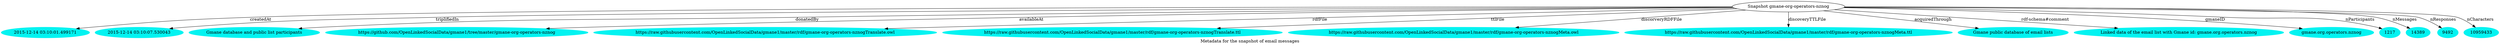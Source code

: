 digraph  {
	graph [label="Metadata for the snapshot of email messages"];
	node [label="\N"];
	30	 [color="#02F3F1",
		label="2015-12-14 03:10:01.499171",
		style=filled];
	"Snapshot gmane-org-operators-nznog" -> 30	 [label=createdAt];
	31	 [color="#02F3F1",
		label="2015-12-14 03:10:07.530043",
		style=filled];
	"Snapshot gmane-org-operators-nznog" -> 31	 [label=triplifiedIn];
	32	 [color="#02F3F1",
		label="Gmane database and public list participants",
		style=filled];
	"Snapshot gmane-org-operators-nznog" -> 32	 [label=donatedBy];
	33	 [color="#02F3F1",
		label="https://github.com/OpenLinkedSocialData/gmane1/tree/master/gmane-org-operators-nznog",
		style=filled];
	"Snapshot gmane-org-operators-nznog" -> 33	 [label=availableAt];
	34	 [color="#02F3F1",
		label="https://raw.githubusercontent.com/OpenLinkedSocialData/gmane1/master/rdf/gmane-org-operators-nznogTranslate.owl",
		style=filled];
	"Snapshot gmane-org-operators-nznog" -> 34	 [label=rdfFile];
	35	 [color="#02F3F1",
		label="https://raw.githubusercontent.com/OpenLinkedSocialData/gmane1/master/rdf/gmane-org-operators-nznogTranslate.ttl",
		style=filled];
	"Snapshot gmane-org-operators-nznog" -> 35	 [label=ttlFile];
	36	 [color="#02F3F1",
		label="https://raw.githubusercontent.com/OpenLinkedSocialData/gmane1/master/rdf/gmane-org-operators-nznogMeta.owl",
		style=filled];
	"Snapshot gmane-org-operators-nznog" -> 36	 [label=discorveryRDFFile];
	37	 [color="#02F3F1",
		label="https://raw.githubusercontent.com/OpenLinkedSocialData/gmane1/master/rdf/gmane-org-operators-nznogMeta.ttl",
		style=filled];
	"Snapshot gmane-org-operators-nznog" -> 37	 [label=discoveryTTLFile];
	38	 [color="#02F3F1",
		label="Gmane public database of email lists",
		style=filled];
	"Snapshot gmane-org-operators-nznog" -> 38	 [label=acquiredThrough];
	39	 [color="#02F3F1",
		label="Linked data of the email list with Gmane id: gmane.org.operators.nznog",
		style=filled];
	"Snapshot gmane-org-operators-nznog" -> 39	 [label="rdf-schema#comment"];
	40	 [color="#02F3F1",
		label="gmane.org.operators.nznog",
		style=filled];
	"Snapshot gmane-org-operators-nznog" -> 40	 [label=gmaneID];
	41	 [color="#02F3F1",
		label=1217,
		style=filled];
	"Snapshot gmane-org-operators-nznog" -> 41	 [label=nParticipants];
	42	 [color="#02F3F1",
		label=14389,
		style=filled];
	"Snapshot gmane-org-operators-nznog" -> 42	 [label=nMessages];
	43	 [color="#02F3F1",
		label=9492,
		style=filled];
	"Snapshot gmane-org-operators-nznog" -> 43	 [label=nResponses];
	44	 [color="#02F3F1",
		label=10959433,
		style=filled];
	"Snapshot gmane-org-operators-nznog" -> 44	 [label=nCharacters];
}
